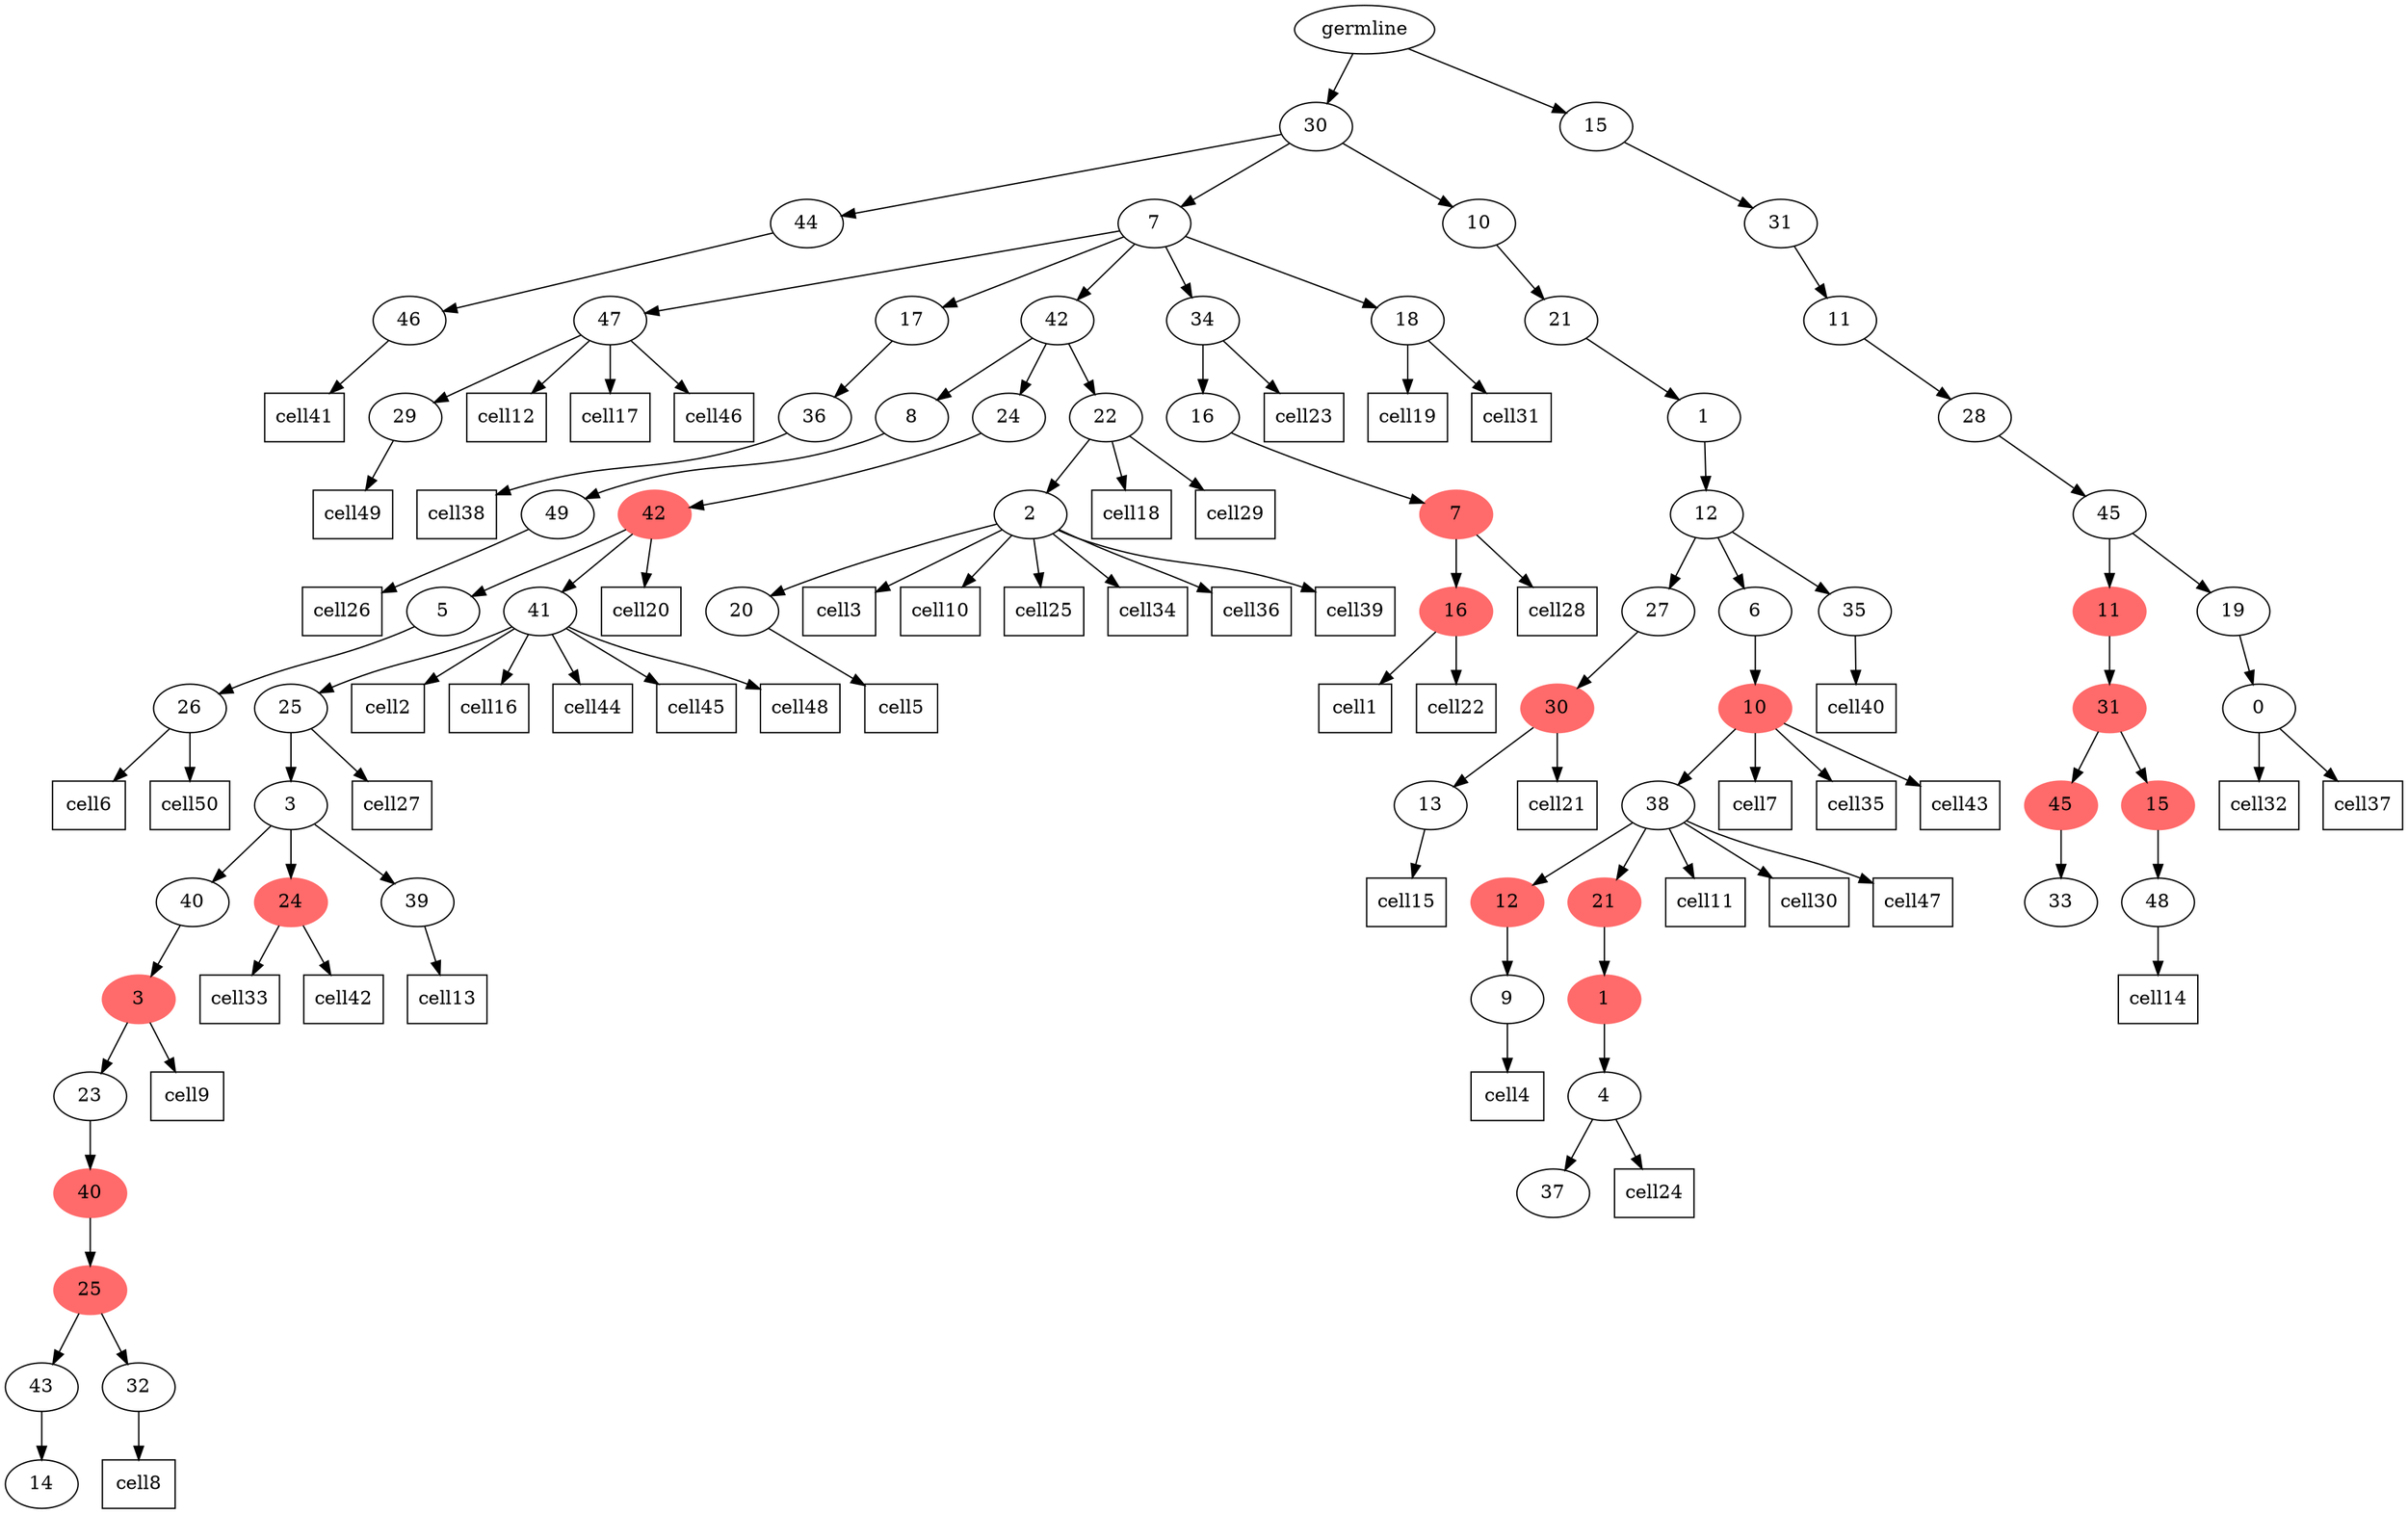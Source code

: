 digraph g {
	"65" -> "66";
	"66" [label="46"];
	"63" -> "64";
	"64" [label="29"];
	"61" -> "62";
	"62" [label="36"];
	"59" -> "60";
	"60" [label="49"];
	"57" -> "58";
	"58" [label="26"];
	"53" -> "54";
	"54" [label="14"];
	"51" -> "52";
	"52" [label="32"];
	"51" -> "53";
	"53" [label="43"];
	"50" -> "51";
	"51" [color=indianred1, style=filled, label="25"];
	"49" -> "50";
	"50" [color=indianred1, style=filled, label="40"];
	"48" -> "49";
	"49" [label="23"];
	"47" -> "48";
	"48" [color=indianred1, style=filled, label="3"];
	"46" -> "47";
	"47" [label="40"];
	"46" -> "55";
	"55" [color=indianred1, style=filled, label="24"];
	"46" -> "56";
	"56" [label="39"];
	"45" -> "46";
	"46" [label="3"];
	"44" -> "45";
	"45" [label="25"];
	"43" -> "44";
	"44" [label="41"];
	"43" -> "57";
	"57" [label="5"];
	"42" -> "43";
	"43" [color=indianred1, style=filled, label="42"];
	"40" -> "41";
	"41" [label="20"];
	"39" -> "40";
	"40" [label="2"];
	"38" -> "39";
	"39" [label="22"];
	"38" -> "42";
	"42" [label="24"];
	"38" -> "59";
	"59" [label="8"];
	"35" -> "36";
	"36" [color=indianred1, style=filled, label="16"];
	"34" -> "35";
	"35" [color=indianred1, style=filled, label="7"];
	"33" -> "34";
	"34" [label="16"];
	"32" -> "33";
	"33" [label="34"];
	"32" -> "37";
	"37" [label="18"];
	"32" -> "38";
	"38" [label="42"];
	"32" -> "61";
	"61" [label="17"];
	"32" -> "63";
	"63" [label="47"];
	"30" -> "31";
	"31" [label="13"];
	"29" -> "30";
	"30" [color=indianred1, style=filled, label="30"];
	"26" -> "27";
	"27" [label="9"];
	"24" -> "25";
	"25" [label="37"];
	"23" -> "24";
	"24" [label="4"];
	"22" -> "23";
	"23" [color=indianred1, style=filled, label="1"];
	"21" -> "22";
	"22" [color=indianred1, style=filled, label="21"];
	"21" -> "26";
	"26" [color=indianred1, style=filled, label="12"];
	"20" -> "21";
	"21" [label="38"];
	"19" -> "20";
	"20" [color=indianred1, style=filled, label="10"];
	"18" -> "19";
	"19" [label="6"];
	"18" -> "28";
	"28" [label="35"];
	"18" -> "29";
	"29" [label="27"];
	"17" -> "18";
	"18" [label="12"];
	"16" -> "17";
	"17" [label="1"];
	"15" -> "16";
	"16" [label="21"];
	"14" -> "15";
	"15" [label="10"];
	"14" -> "32";
	"32" [label="7"];
	"14" -> "65";
	"65" [label="44"];
	"12" -> "13";
	"13" [label="33"];
	"10" -> "11";
	"11" [label="48"];
	"9" -> "10";
	"10" [color=indianred1, style=filled, label="15"];
	"9" -> "12";
	"12" [color=indianred1, style=filled, label="45"];
	"8" -> "9";
	"9" [color=indianred1, style=filled, label="31"];
	"6" -> "7";
	"7" [label="0"];
	"5" -> "6";
	"6" [label="19"];
	"5" -> "8";
	"8" [color=indianred1, style=filled, label="11"];
	"4" -> "5";
	"5" [label="45"];
	"3" -> "4";
	"4" [label="28"];
	"2" -> "3";
	"3" [label="11"];
	"1" -> "2";
	"2" [label="31"];
	"0" -> "1";
	"1" [label="15"];
	"0" -> "14";
	"14" [label="30"];
	"0" [label="germline"];
	"36" -> cell1;
	cell1 [shape=box]
	"44" -> cell2;
	cell2 [shape=box]
	"40" -> cell3;
	cell3 [shape=box]
	"27" -> cell4;
	cell4 [shape=box]
	"41" -> cell5;
	cell5 [shape=box]
	"58" -> cell6;
	cell6 [shape=box]
	"20" -> cell7;
	cell7 [shape=box]
	"52" -> cell8;
	cell8 [shape=box]
	"48" -> cell9;
	cell9 [shape=box]
	"40" -> cell10;
	cell10 [shape=box]
	"21" -> cell11;
	cell11 [shape=box]
	"63" -> cell12;
	cell12 [shape=box]
	"56" -> cell13;
	cell13 [shape=box]
	"11" -> cell14;
	cell14 [shape=box]
	"31" -> cell15;
	cell15 [shape=box]
	"44" -> cell16;
	cell16 [shape=box]
	"63" -> cell17;
	cell17 [shape=box]
	"39" -> cell18;
	cell18 [shape=box]
	"37" -> cell19;
	cell19 [shape=box]
	"43" -> cell20;
	cell20 [shape=box]
	"30" -> cell21;
	cell21 [shape=box]
	"36" -> cell22;
	cell22 [shape=box]
	"33" -> cell23;
	cell23 [shape=box]
	"24" -> cell24;
	cell24 [shape=box]
	"40" -> cell25;
	cell25 [shape=box]
	"60" -> cell26;
	cell26 [shape=box]
	"45" -> cell27;
	cell27 [shape=box]
	"35" -> cell28;
	cell28 [shape=box]
	"39" -> cell29;
	cell29 [shape=box]
	"21" -> cell30;
	cell30 [shape=box]
	"37" -> cell31;
	cell31 [shape=box]
	"7" -> cell32;
	cell32 [shape=box]
	"55" -> cell33;
	cell33 [shape=box]
	"40" -> cell34;
	cell34 [shape=box]
	"20" -> cell35;
	cell35 [shape=box]
	"40" -> cell36;
	cell36 [shape=box]
	"7" -> cell37;
	cell37 [shape=box]
	"62" -> cell38;
	cell38 [shape=box]
	"40" -> cell39;
	cell39 [shape=box]
	"28" -> cell40;
	cell40 [shape=box]
	"66" -> cell41;
	cell41 [shape=box]
	"55" -> cell42;
	cell42 [shape=box]
	"20" -> cell43;
	cell43 [shape=box]
	"44" -> cell44;
	cell44 [shape=box]
	"44" -> cell45;
	cell45 [shape=box]
	"63" -> cell46;
	cell46 [shape=box]
	"21" -> cell47;
	cell47 [shape=box]
	"44" -> cell48;
	cell48 [shape=box]
	"64" -> cell49;
	cell49 [shape=box]
	"58" -> cell50;
	cell50 [shape=box]
}
